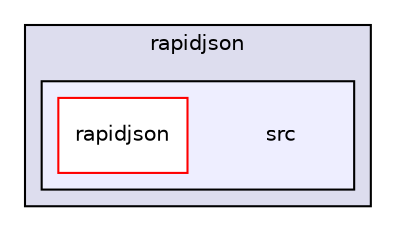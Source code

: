 digraph "build/vendor/rapidjson/src" {
  compound=true
  node [ fontsize="10", fontname="Helvetica"];
  edge [ labelfontsize="10", labelfontname="Helvetica"];
  subgraph clusterdir_3d21519abded866c4ac4ae915a7bbd53 {
    graph [ bgcolor="#ddddee", pencolor="black", label="rapidjson" fontname="Helvetica", fontsize="10", URL="dir_3d21519abded866c4ac4ae915a7bbd53.html"]
  subgraph clusterdir_09f5e7aad2d0b487c62be0e39f8168bd {
    graph [ bgcolor="#eeeeff", pencolor="black", label="" URL="dir_09f5e7aad2d0b487c62be0e39f8168bd.html"];
    dir_09f5e7aad2d0b487c62be0e39f8168bd [shape=plaintext label="src"];
    dir_b00f1299e06bcb8c74e6eaa767d6e43c [shape=box label="rapidjson" color="red" fillcolor="white" style="filled" URL="dir_b00f1299e06bcb8c74e6eaa767d6e43c.html"];
  }
  }
}
